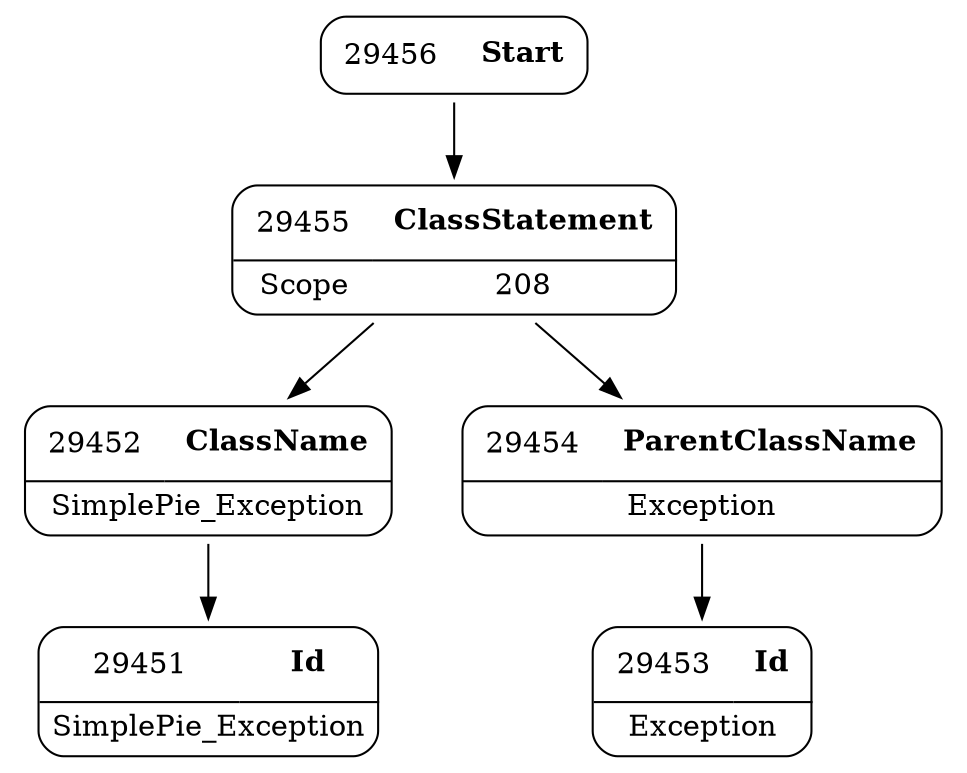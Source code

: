 digraph ast {
node [shape=none];
29456 [label=<<TABLE border='1' cellspacing='0' cellpadding='10' style='rounded' ><TR><TD border='0'>29456</TD><TD border='0'><B>Start</B></TD></TR></TABLE>>];
29456 -> 29455 [weight=2];
29451 [label=<<TABLE border='1' cellspacing='0' cellpadding='10' style='rounded' ><TR><TD border='0'>29451</TD><TD border='0'><B>Id</B></TD></TR><HR/><TR><TD border='0' cellpadding='5' colspan='2'>SimplePie_Exception</TD></TR></TABLE>>];
29452 [label=<<TABLE border='1' cellspacing='0' cellpadding='10' style='rounded' ><TR><TD border='0'>29452</TD><TD border='0'><B>ClassName</B></TD></TR><HR/><TR><TD border='0' cellpadding='5' colspan='2'>SimplePie_Exception</TD></TR></TABLE>>];
29452 -> 29451 [weight=2];
29453 [label=<<TABLE border='1' cellspacing='0' cellpadding='10' style='rounded' ><TR><TD border='0'>29453</TD><TD border='0'><B>Id</B></TD></TR><HR/><TR><TD border='0' cellpadding='5' colspan='2'>Exception</TD></TR></TABLE>>];
29454 [label=<<TABLE border='1' cellspacing='0' cellpadding='10' style='rounded' ><TR><TD border='0'>29454</TD><TD border='0'><B>ParentClassName</B></TD></TR><HR/><TR><TD border='0' cellpadding='5' colspan='2'>Exception</TD></TR></TABLE>>];
29454 -> 29453 [weight=2];
29455 [label=<<TABLE border='1' cellspacing='0' cellpadding='10' style='rounded' ><TR><TD border='0'>29455</TD><TD border='0'><B>ClassStatement</B></TD></TR><HR/><TR><TD border='0' cellpadding='5'>Scope</TD><TD border='0' cellpadding='5'>208</TD></TR></TABLE>>];
29455 -> 29452 [weight=2];
29455 -> 29454 [weight=2];
}
